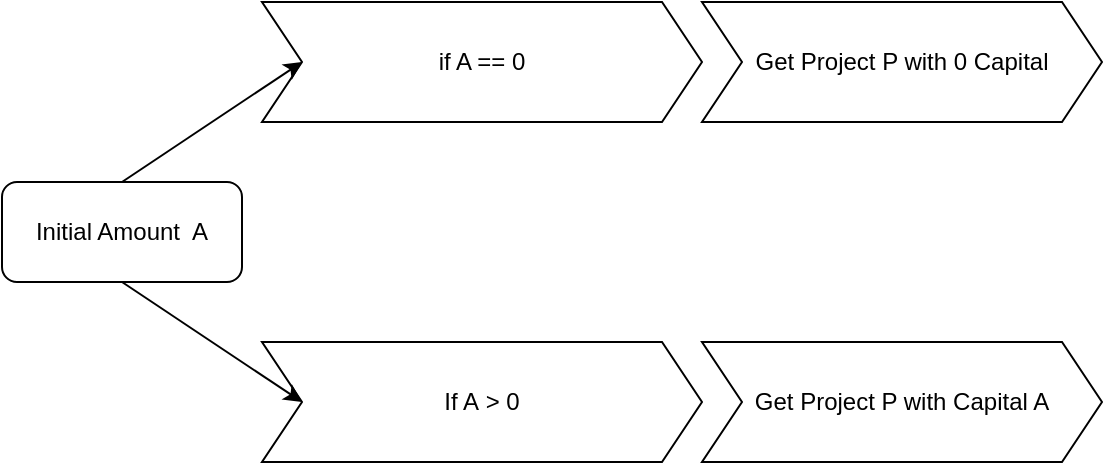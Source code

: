 <mxfile version="12.6.7" type="device"><diagram name="Page-1" id="74e2e168-ea6b-b213-b513-2b3c1d86103e"><mxGraphModel dx="782" dy="716" grid="1" gridSize="10" guides="1" tooltips="1" connect="1" arrows="1" fold="1" page="1" pageScale="1" pageWidth="1100" pageHeight="850" background="#ffffff" math="0" shadow="0"><root><mxCell id="0"/><mxCell id="1" parent="0"/><mxCell id="wo0Htii7ucj8-KQDgfTB-1" value="Initial Amount&amp;nbsp; A" style="rounded=1;whiteSpace=wrap;html=1;" vertex="1" parent="1"><mxGeometry x="50" y="210" width="120" height="50" as="geometry"/></mxCell><mxCell id="wo0Htii7ucj8-KQDgfTB-2" value="if A == 0" style="shape=step;perimeter=stepPerimeter;whiteSpace=wrap;html=1;fixedSize=1;" vertex="1" parent="1"><mxGeometry x="180" y="120" width="220" height="60" as="geometry"/></mxCell><mxCell id="wo0Htii7ucj8-KQDgfTB-3" value="If A&amp;nbsp;&amp;gt; 0" style="shape=step;perimeter=stepPerimeter;whiteSpace=wrap;html=1;fixedSize=1;" vertex="1" parent="1"><mxGeometry x="180" y="290" width="220" height="60" as="geometry"/></mxCell><mxCell id="wo0Htii7ucj8-KQDgfTB-6" value="" style="endArrow=classic;html=1;entryX=0;entryY=0.5;entryDx=0;entryDy=0;exitX=0.5;exitY=0;exitDx=0;exitDy=0;" edge="1" parent="1" source="wo0Htii7ucj8-KQDgfTB-1" target="wo0Htii7ucj8-KQDgfTB-2"><mxGeometry width="50" height="50" relative="1" as="geometry"><mxPoint x="107" y="122" as="sourcePoint"/><mxPoint x="110" y="320" as="targetPoint"/></mxGeometry></mxCell><mxCell id="wo0Htii7ucj8-KQDgfTB-7" value="" style="endArrow=classic;html=1;exitX=0.5;exitY=1;exitDx=0;exitDy=0;entryX=0;entryY=0.5;entryDx=0;entryDy=0;" edge="1" parent="1" source="wo0Htii7ucj8-KQDgfTB-1" target="wo0Htii7ucj8-KQDgfTB-3"><mxGeometry width="50" height="50" relative="1" as="geometry"><mxPoint x="60" y="370" as="sourcePoint"/><mxPoint x="165" y="280" as="targetPoint"/></mxGeometry></mxCell><mxCell id="wo0Htii7ucj8-KQDgfTB-10" value="Get Project P with 0 Capital" style="shape=step;perimeter=stepPerimeter;whiteSpace=wrap;html=1;fixedSize=1;" vertex="1" parent="1"><mxGeometry x="400" y="120" width="200" height="60" as="geometry"/></mxCell><mxCell id="wo0Htii7ucj8-KQDgfTB-11" value="Get Project P with Capital A" style="shape=step;perimeter=stepPerimeter;whiteSpace=wrap;html=1;fixedSize=1;" vertex="1" parent="1"><mxGeometry x="400" y="290" width="200" height="60" as="geometry"/></mxCell></root></mxGraphModel></diagram></mxfile>